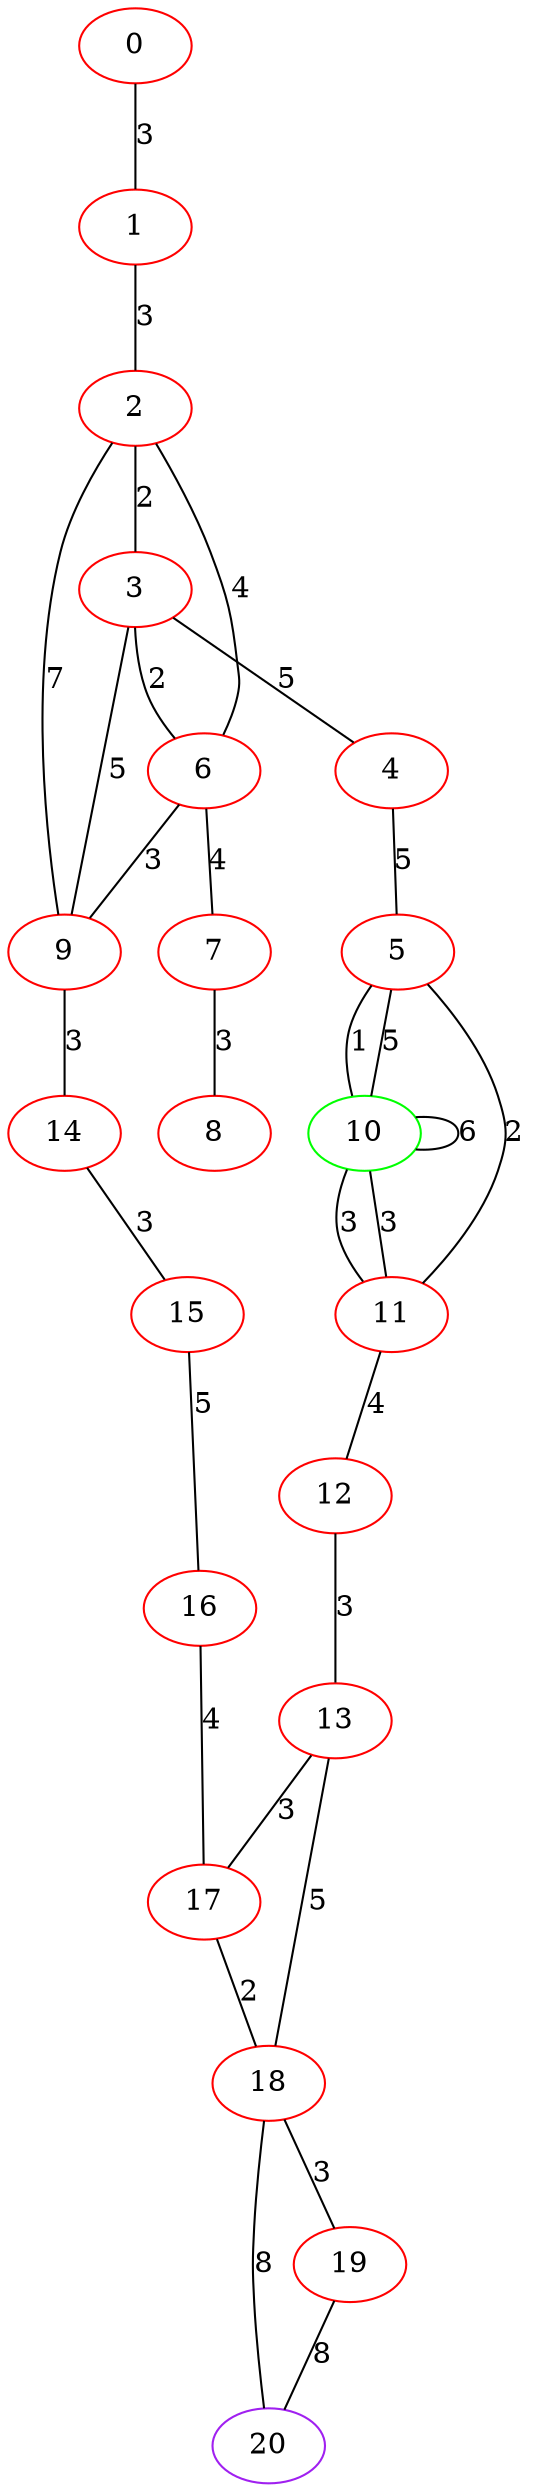 graph "" {
0 [color=red, weight=1];
1 [color=red, weight=1];
2 [color=red, weight=1];
3 [color=red, weight=1];
4 [color=red, weight=1];
5 [color=red, weight=1];
6 [color=red, weight=1];
7 [color=red, weight=1];
8 [color=red, weight=1];
9 [color=red, weight=1];
10 [color=green, weight=2];
11 [color=red, weight=1];
12 [color=red, weight=1];
13 [color=red, weight=1];
14 [color=red, weight=1];
15 [color=red, weight=1];
16 [color=red, weight=1];
17 [color=red, weight=1];
18 [color=red, weight=1];
19 [color=red, weight=1];
20 [color=purple, weight=4];
0 -- 1  [key=0, label=3];
1 -- 2  [key=0, label=3];
2 -- 3  [key=0, label=2];
2 -- 6  [key=0, label=4];
2 -- 9  [key=0, label=7];
3 -- 9  [key=0, label=5];
3 -- 4  [key=0, label=5];
3 -- 6  [key=0, label=2];
4 -- 5  [key=0, label=5];
5 -- 10  [key=0, label=5];
5 -- 10  [key=1, label=1];
5 -- 11  [key=0, label=2];
6 -- 9  [key=0, label=3];
6 -- 7  [key=0, label=4];
7 -- 8  [key=0, label=3];
9 -- 14  [key=0, label=3];
10 -- 10  [key=0, label=6];
10 -- 11  [key=0, label=3];
10 -- 11  [key=1, label=3];
11 -- 12  [key=0, label=4];
12 -- 13  [key=0, label=3];
13 -- 17  [key=0, label=3];
13 -- 18  [key=0, label=5];
14 -- 15  [key=0, label=3];
15 -- 16  [key=0, label=5];
16 -- 17  [key=0, label=4];
17 -- 18  [key=0, label=2];
18 -- 19  [key=0, label=3];
18 -- 20  [key=0, label=8];
19 -- 20  [key=0, label=8];
}
